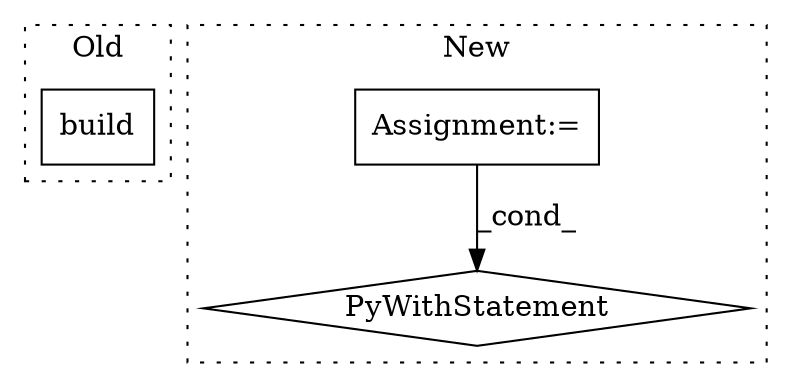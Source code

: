 digraph G {
subgraph cluster0 {
1 [label="build" a="32" s="3289,3309" l="6,1" shape="box"];
label = "Old";
style="dotted";
}
subgraph cluster1 {
2 [label="PyWithStatement" a="104" s="3670,3742" l="10,2" shape="diamond"];
3 [label="Assignment:=" a="7" s="3595" l="1" shape="box"];
label = "New";
style="dotted";
}
3 -> 2 [label="_cond_"];
}